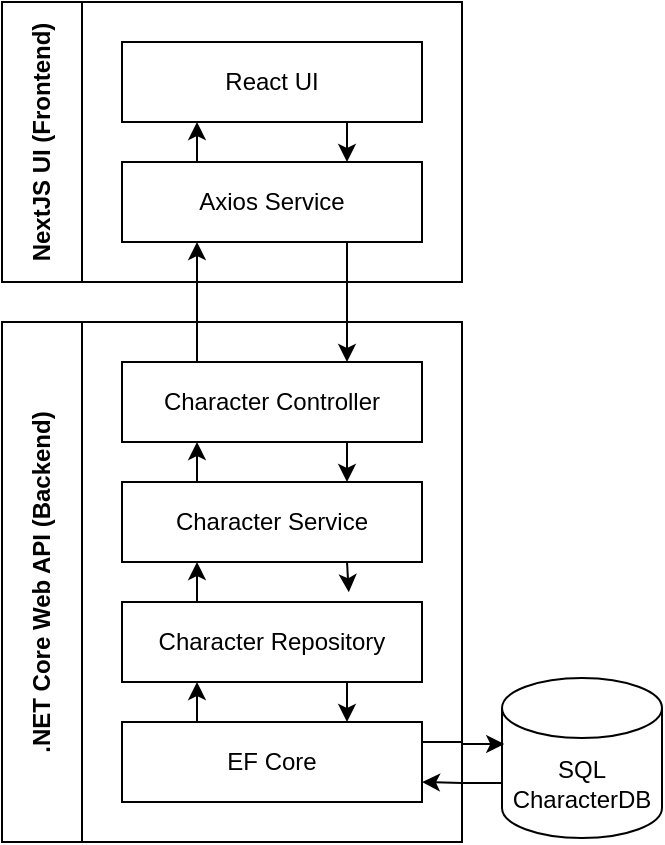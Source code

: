 <mxfile version="25.0.3">
  <diagram name="Page-1" id="yqFe2_V2ecv8OxoXnB7d">
    <mxGraphModel dx="1430" dy="768" grid="1" gridSize="10" guides="1" tooltips="1" connect="1" arrows="1" fold="1" page="1" pageScale="1" pageWidth="850" pageHeight="1100" math="0" shadow="0">
      <root>
        <mxCell id="0" />
        <mxCell id="1" parent="0" />
        <mxCell id="-6sq_t_GAiIfiy2M054W-25" style="edgeStyle=orthogonalEdgeStyle;rounded=0;orthogonalLoop=1;jettySize=auto;html=1;exitX=0;exitY=0;exitDx=0;exitDy=52.5;exitPerimeter=0;entryX=1;entryY=0.75;entryDx=0;entryDy=0;" edge="1" parent="1" source="-6sq_t_GAiIfiy2M054W-1" target="-6sq_t_GAiIfiy2M054W-4">
          <mxGeometry relative="1" as="geometry" />
        </mxCell>
        <mxCell id="-6sq_t_GAiIfiy2M054W-1" value="SQL&lt;br&gt;CharacterDB" style="shape=cylinder3;whiteSpace=wrap;html=1;boundedLbl=1;backgroundOutline=1;size=15;" vertex="1" parent="1">
          <mxGeometry x="330" y="638" width="80" height="80" as="geometry" />
        </mxCell>
        <mxCell id="-6sq_t_GAiIfiy2M054W-2" value=".NET Core Web API (Backend)" style="swimlane;horizontal=0;whiteSpace=wrap;html=1;startSize=40;" vertex="1" parent="1">
          <mxGeometry x="80" y="460" width="230" height="260" as="geometry" />
        </mxCell>
        <mxCell id="-6sq_t_GAiIfiy2M054W-17" style="edgeStyle=orthogonalEdgeStyle;rounded=0;orthogonalLoop=1;jettySize=auto;html=1;exitX=0.25;exitY=0;exitDx=0;exitDy=0;entryX=0.25;entryY=1;entryDx=0;entryDy=0;" edge="1" parent="-6sq_t_GAiIfiy2M054W-2" source="-6sq_t_GAiIfiy2M054W-4" target="-6sq_t_GAiIfiy2M054W-5">
          <mxGeometry relative="1" as="geometry" />
        </mxCell>
        <mxCell id="-6sq_t_GAiIfiy2M054W-4" value="EF Core" style="rounded=0;whiteSpace=wrap;html=1;" vertex="1" parent="-6sq_t_GAiIfiy2M054W-2">
          <mxGeometry x="60" y="200" width="150" height="40" as="geometry" />
        </mxCell>
        <mxCell id="-6sq_t_GAiIfiy2M054W-16" style="edgeStyle=orthogonalEdgeStyle;rounded=0;orthogonalLoop=1;jettySize=auto;html=1;exitX=0.25;exitY=0;exitDx=0;exitDy=0;entryX=0.25;entryY=1;entryDx=0;entryDy=0;" edge="1" parent="-6sq_t_GAiIfiy2M054W-2" source="-6sq_t_GAiIfiy2M054W-5" target="-6sq_t_GAiIfiy2M054W-6">
          <mxGeometry relative="1" as="geometry" />
        </mxCell>
        <mxCell id="-6sq_t_GAiIfiy2M054W-18" style="edgeStyle=orthogonalEdgeStyle;rounded=0;orthogonalLoop=1;jettySize=auto;html=1;exitX=0.75;exitY=1;exitDx=0;exitDy=0;entryX=0.75;entryY=0;entryDx=0;entryDy=0;" edge="1" parent="-6sq_t_GAiIfiy2M054W-2" source="-6sq_t_GAiIfiy2M054W-5" target="-6sq_t_GAiIfiy2M054W-4">
          <mxGeometry relative="1" as="geometry" />
        </mxCell>
        <mxCell id="-6sq_t_GAiIfiy2M054W-5" value="Character Repository" style="rounded=0;whiteSpace=wrap;html=1;" vertex="1" parent="-6sq_t_GAiIfiy2M054W-2">
          <mxGeometry x="60" y="140" width="150" height="40" as="geometry" />
        </mxCell>
        <mxCell id="-6sq_t_GAiIfiy2M054W-15" style="edgeStyle=orthogonalEdgeStyle;rounded=0;orthogonalLoop=1;jettySize=auto;html=1;exitX=0.25;exitY=0;exitDx=0;exitDy=0;entryX=0.25;entryY=1;entryDx=0;entryDy=0;" edge="1" parent="-6sq_t_GAiIfiy2M054W-2" source="-6sq_t_GAiIfiy2M054W-6" target="-6sq_t_GAiIfiy2M054W-7">
          <mxGeometry relative="1" as="geometry" />
        </mxCell>
        <mxCell id="-6sq_t_GAiIfiy2M054W-6" value="Character Service" style="rounded=0;whiteSpace=wrap;html=1;" vertex="1" parent="-6sq_t_GAiIfiy2M054W-2">
          <mxGeometry x="60" y="80" width="150" height="40" as="geometry" />
        </mxCell>
        <mxCell id="-6sq_t_GAiIfiy2M054W-20" style="edgeStyle=orthogonalEdgeStyle;rounded=0;orthogonalLoop=1;jettySize=auto;html=1;exitX=0.75;exitY=1;exitDx=0;exitDy=0;entryX=0.75;entryY=0;entryDx=0;entryDy=0;" edge="1" parent="-6sq_t_GAiIfiy2M054W-2" source="-6sq_t_GAiIfiy2M054W-7" target="-6sq_t_GAiIfiy2M054W-6">
          <mxGeometry relative="1" as="geometry" />
        </mxCell>
        <mxCell id="-6sq_t_GAiIfiy2M054W-7" value="&lt;div&gt;Character Controller&lt;/div&gt;" style="rounded=0;whiteSpace=wrap;html=1;" vertex="1" parent="-6sq_t_GAiIfiy2M054W-2">
          <mxGeometry x="60" y="20" width="150" height="40" as="geometry" />
        </mxCell>
        <mxCell id="-6sq_t_GAiIfiy2M054W-19" style="edgeStyle=orthogonalEdgeStyle;rounded=0;orthogonalLoop=1;jettySize=auto;html=1;exitX=0.75;exitY=1;exitDx=0;exitDy=0;entryX=0.756;entryY=-0.122;entryDx=0;entryDy=0;entryPerimeter=0;" edge="1" parent="-6sq_t_GAiIfiy2M054W-2" source="-6sq_t_GAiIfiy2M054W-6" target="-6sq_t_GAiIfiy2M054W-5">
          <mxGeometry relative="1" as="geometry" />
        </mxCell>
        <mxCell id="-6sq_t_GAiIfiy2M054W-3" value="NextJS UI (Frontend)" style="swimlane;horizontal=0;whiteSpace=wrap;html=1;startSize=40;" vertex="1" parent="1">
          <mxGeometry x="80" y="300" width="230" height="140" as="geometry" />
        </mxCell>
        <mxCell id="-6sq_t_GAiIfiy2M054W-14" style="edgeStyle=orthogonalEdgeStyle;rounded=0;orthogonalLoop=1;jettySize=auto;html=1;exitX=0.75;exitY=1;exitDx=0;exitDy=0;entryX=0.75;entryY=0;entryDx=0;entryDy=0;" edge="1" parent="-6sq_t_GAiIfiy2M054W-3" source="-6sq_t_GAiIfiy2M054W-8" target="-6sq_t_GAiIfiy2M054W-12">
          <mxGeometry relative="1" as="geometry" />
        </mxCell>
        <mxCell id="-6sq_t_GAiIfiy2M054W-8" value="React UI" style="rounded=0;whiteSpace=wrap;html=1;" vertex="1" parent="-6sq_t_GAiIfiy2M054W-3">
          <mxGeometry x="60" y="20" width="150" height="40" as="geometry" />
        </mxCell>
        <mxCell id="-6sq_t_GAiIfiy2M054W-13" style="edgeStyle=orthogonalEdgeStyle;rounded=0;orthogonalLoop=1;jettySize=auto;html=1;exitX=0.25;exitY=0;exitDx=0;exitDy=0;entryX=0.25;entryY=1;entryDx=0;entryDy=0;" edge="1" parent="-6sq_t_GAiIfiy2M054W-3" source="-6sq_t_GAiIfiy2M054W-12" target="-6sq_t_GAiIfiy2M054W-8">
          <mxGeometry relative="1" as="geometry" />
        </mxCell>
        <mxCell id="-6sq_t_GAiIfiy2M054W-12" value="Axios Service" style="rounded=0;whiteSpace=wrap;html=1;" vertex="1" parent="-6sq_t_GAiIfiy2M054W-3">
          <mxGeometry x="60" y="80" width="150" height="40" as="geometry" />
        </mxCell>
        <mxCell id="-6sq_t_GAiIfiy2M054W-21" style="edgeStyle=orthogonalEdgeStyle;rounded=0;orthogonalLoop=1;jettySize=auto;html=1;exitX=0.75;exitY=1;exitDx=0;exitDy=0;entryX=0.75;entryY=0;entryDx=0;entryDy=0;" edge="1" parent="1" source="-6sq_t_GAiIfiy2M054W-12" target="-6sq_t_GAiIfiy2M054W-7">
          <mxGeometry relative="1" as="geometry" />
        </mxCell>
        <mxCell id="-6sq_t_GAiIfiy2M054W-22" style="edgeStyle=orthogonalEdgeStyle;rounded=0;orthogonalLoop=1;jettySize=auto;html=1;exitX=0.25;exitY=0;exitDx=0;exitDy=0;entryX=0.25;entryY=1;entryDx=0;entryDy=0;" edge="1" parent="1" source="-6sq_t_GAiIfiy2M054W-7" target="-6sq_t_GAiIfiy2M054W-12">
          <mxGeometry relative="1" as="geometry" />
        </mxCell>
        <mxCell id="-6sq_t_GAiIfiy2M054W-23" style="edgeStyle=orthogonalEdgeStyle;rounded=0;orthogonalLoop=1;jettySize=auto;html=1;exitX=1;exitY=0.25;exitDx=0;exitDy=0;entryX=0.014;entryY=0.413;entryDx=0;entryDy=0;entryPerimeter=0;" edge="1" parent="1" source="-6sq_t_GAiIfiy2M054W-4" target="-6sq_t_GAiIfiy2M054W-1">
          <mxGeometry relative="1" as="geometry" />
        </mxCell>
      </root>
    </mxGraphModel>
  </diagram>
</mxfile>
